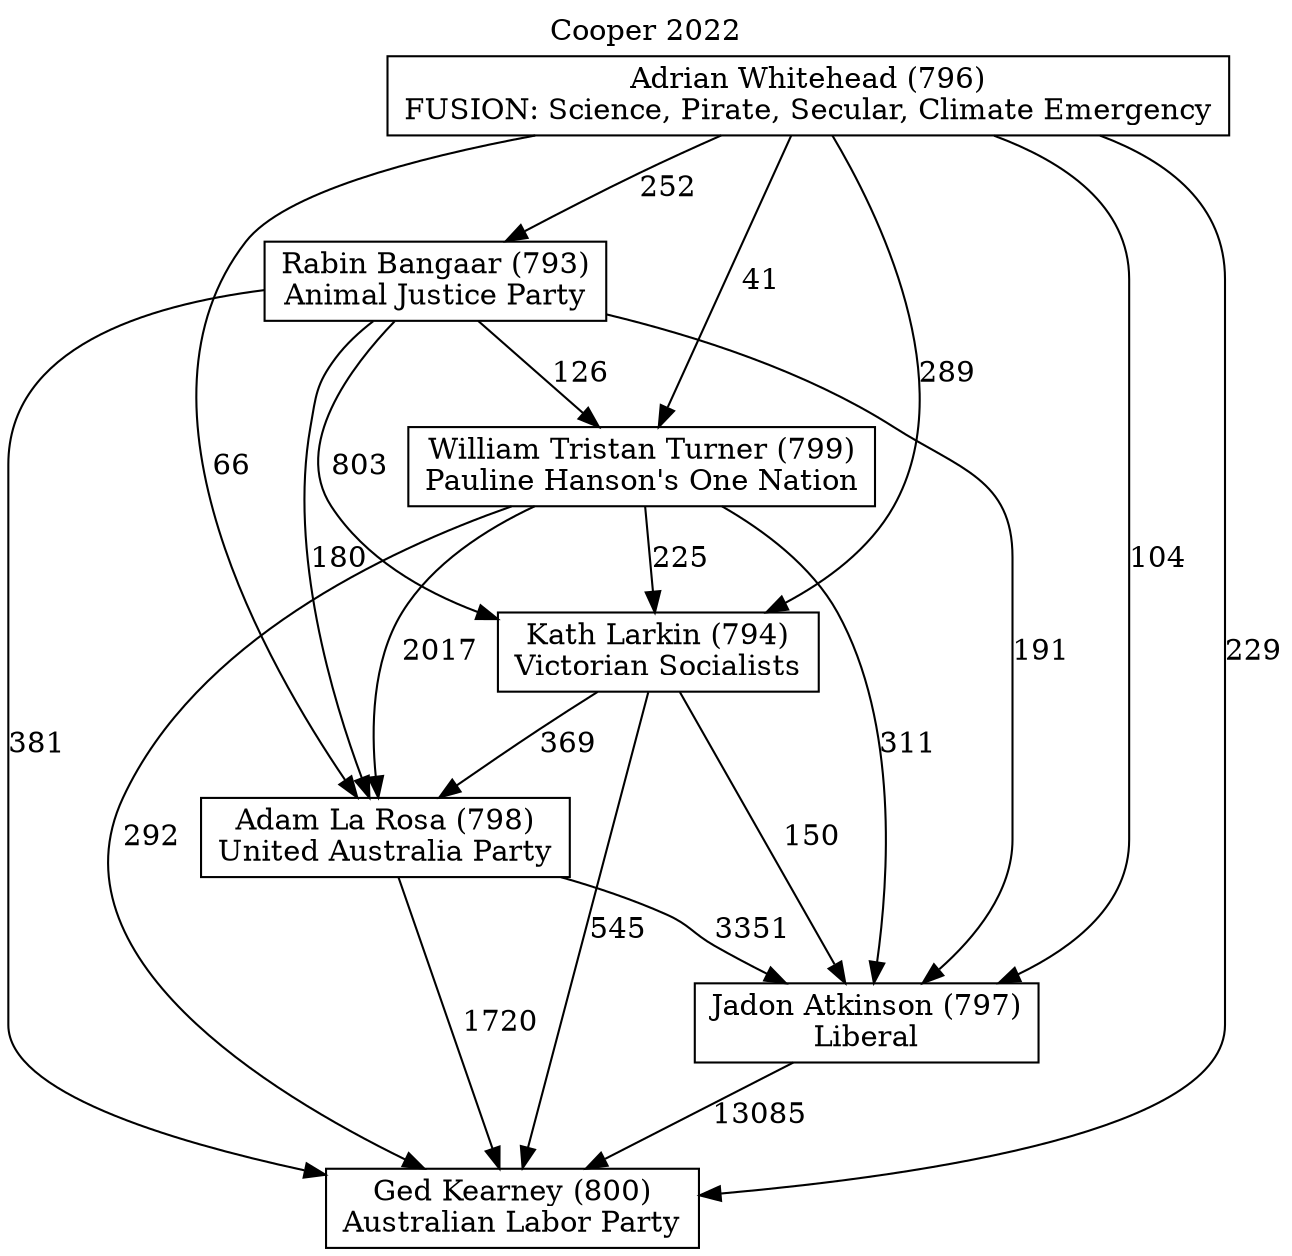 // House preference flow
digraph "Ged Kearney (800)_Cooper_2022" {
	graph [label="Cooper 2022" labelloc=t mclimit=10]
	node [shape=box]
	"Kath Larkin (794)" [label="Kath Larkin (794)
Victorian Socialists"]
	"Adam La Rosa (798)" [label="Adam La Rosa (798)
United Australia Party"]
	"Ged Kearney (800)" [label="Ged Kearney (800)
Australian Labor Party"]
	"Adrian Whitehead (796)" [label="Adrian Whitehead (796)
FUSION: Science, Pirate, Secular, Climate Emergency"]
	"Rabin Bangaar (793)" [label="Rabin Bangaar (793)
Animal Justice Party"]
	"William Tristan Turner (799)" [label="William Tristan Turner (799)
Pauline Hanson's One Nation"]
	"Jadon Atkinson (797)" [label="Jadon Atkinson (797)
Liberal"]
	"William Tristan Turner (799)" -> "Jadon Atkinson (797)" [label=311]
	"Adrian Whitehead (796)" -> "William Tristan Turner (799)" [label=41]
	"Adrian Whitehead (796)" -> "Adam La Rosa (798)" [label=66]
	"Rabin Bangaar (793)" -> "Adam La Rosa (798)" [label=180]
	"Adrian Whitehead (796)" -> "Jadon Atkinson (797)" [label=104]
	"Adam La Rosa (798)" -> "Jadon Atkinson (797)" [label=3351]
	"William Tristan Turner (799)" -> "Ged Kearney (800)" [label=292]
	"Rabin Bangaar (793)" -> "Kath Larkin (794)" [label=803]
	"Adrian Whitehead (796)" -> "Rabin Bangaar (793)" [label=252]
	"Rabin Bangaar (793)" -> "William Tristan Turner (799)" [label=126]
	"Adam La Rosa (798)" -> "Ged Kearney (800)" [label=1720]
	"William Tristan Turner (799)" -> "Kath Larkin (794)" [label=225]
	"Kath Larkin (794)" -> "Adam La Rosa (798)" [label=369]
	"Adrian Whitehead (796)" -> "Ged Kearney (800)" [label=229]
	"William Tristan Turner (799)" -> "Adam La Rosa (798)" [label=2017]
	"Kath Larkin (794)" -> "Ged Kearney (800)" [label=545]
	"Kath Larkin (794)" -> "Jadon Atkinson (797)" [label=150]
	"Adrian Whitehead (796)" -> "Kath Larkin (794)" [label=289]
	"Jadon Atkinson (797)" -> "Ged Kearney (800)" [label=13085]
	"Rabin Bangaar (793)" -> "Jadon Atkinson (797)" [label=191]
	"Rabin Bangaar (793)" -> "Ged Kearney (800)" [label=381]
}
